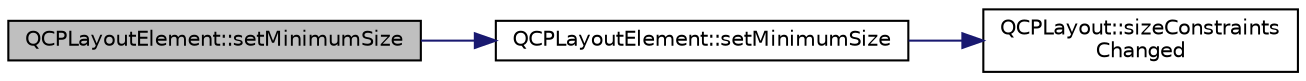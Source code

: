 digraph "QCPLayoutElement::setMinimumSize"
{
 // LATEX_PDF_SIZE
  edge [fontname="Helvetica",fontsize="10",labelfontname="Helvetica",labelfontsize="10"];
  node [fontname="Helvetica",fontsize="10",shape=record];
  rankdir="LR";
  Node1 [label="QCPLayoutElement::setMinimumSize",height=0.2,width=0.4,color="black", fillcolor="grey75", style="filled", fontcolor="black",tooltip=" "];
  Node1 -> Node2 [color="midnightblue",fontsize="10",style="solid",fontname="Helvetica"];
  Node2 [label="QCPLayoutElement::setMinimumSize",height=0.2,width=0.4,color="black", fillcolor="white", style="filled",URL="$classQCPLayoutElement.html#a5dd29a3c8bc88440c97c06b67be7886b",tooltip=" "];
  Node2 -> Node3 [color="midnightblue",fontsize="10",style="solid",fontname="Helvetica"];
  Node3 [label="QCPLayout::sizeConstraints\lChanged",height=0.2,width=0.4,color="black", fillcolor="white", style="filled",URL="$classQCPLayout.html#aeac66a292f65cf7f8adf94eb92345b3e",tooltip=" "];
}
